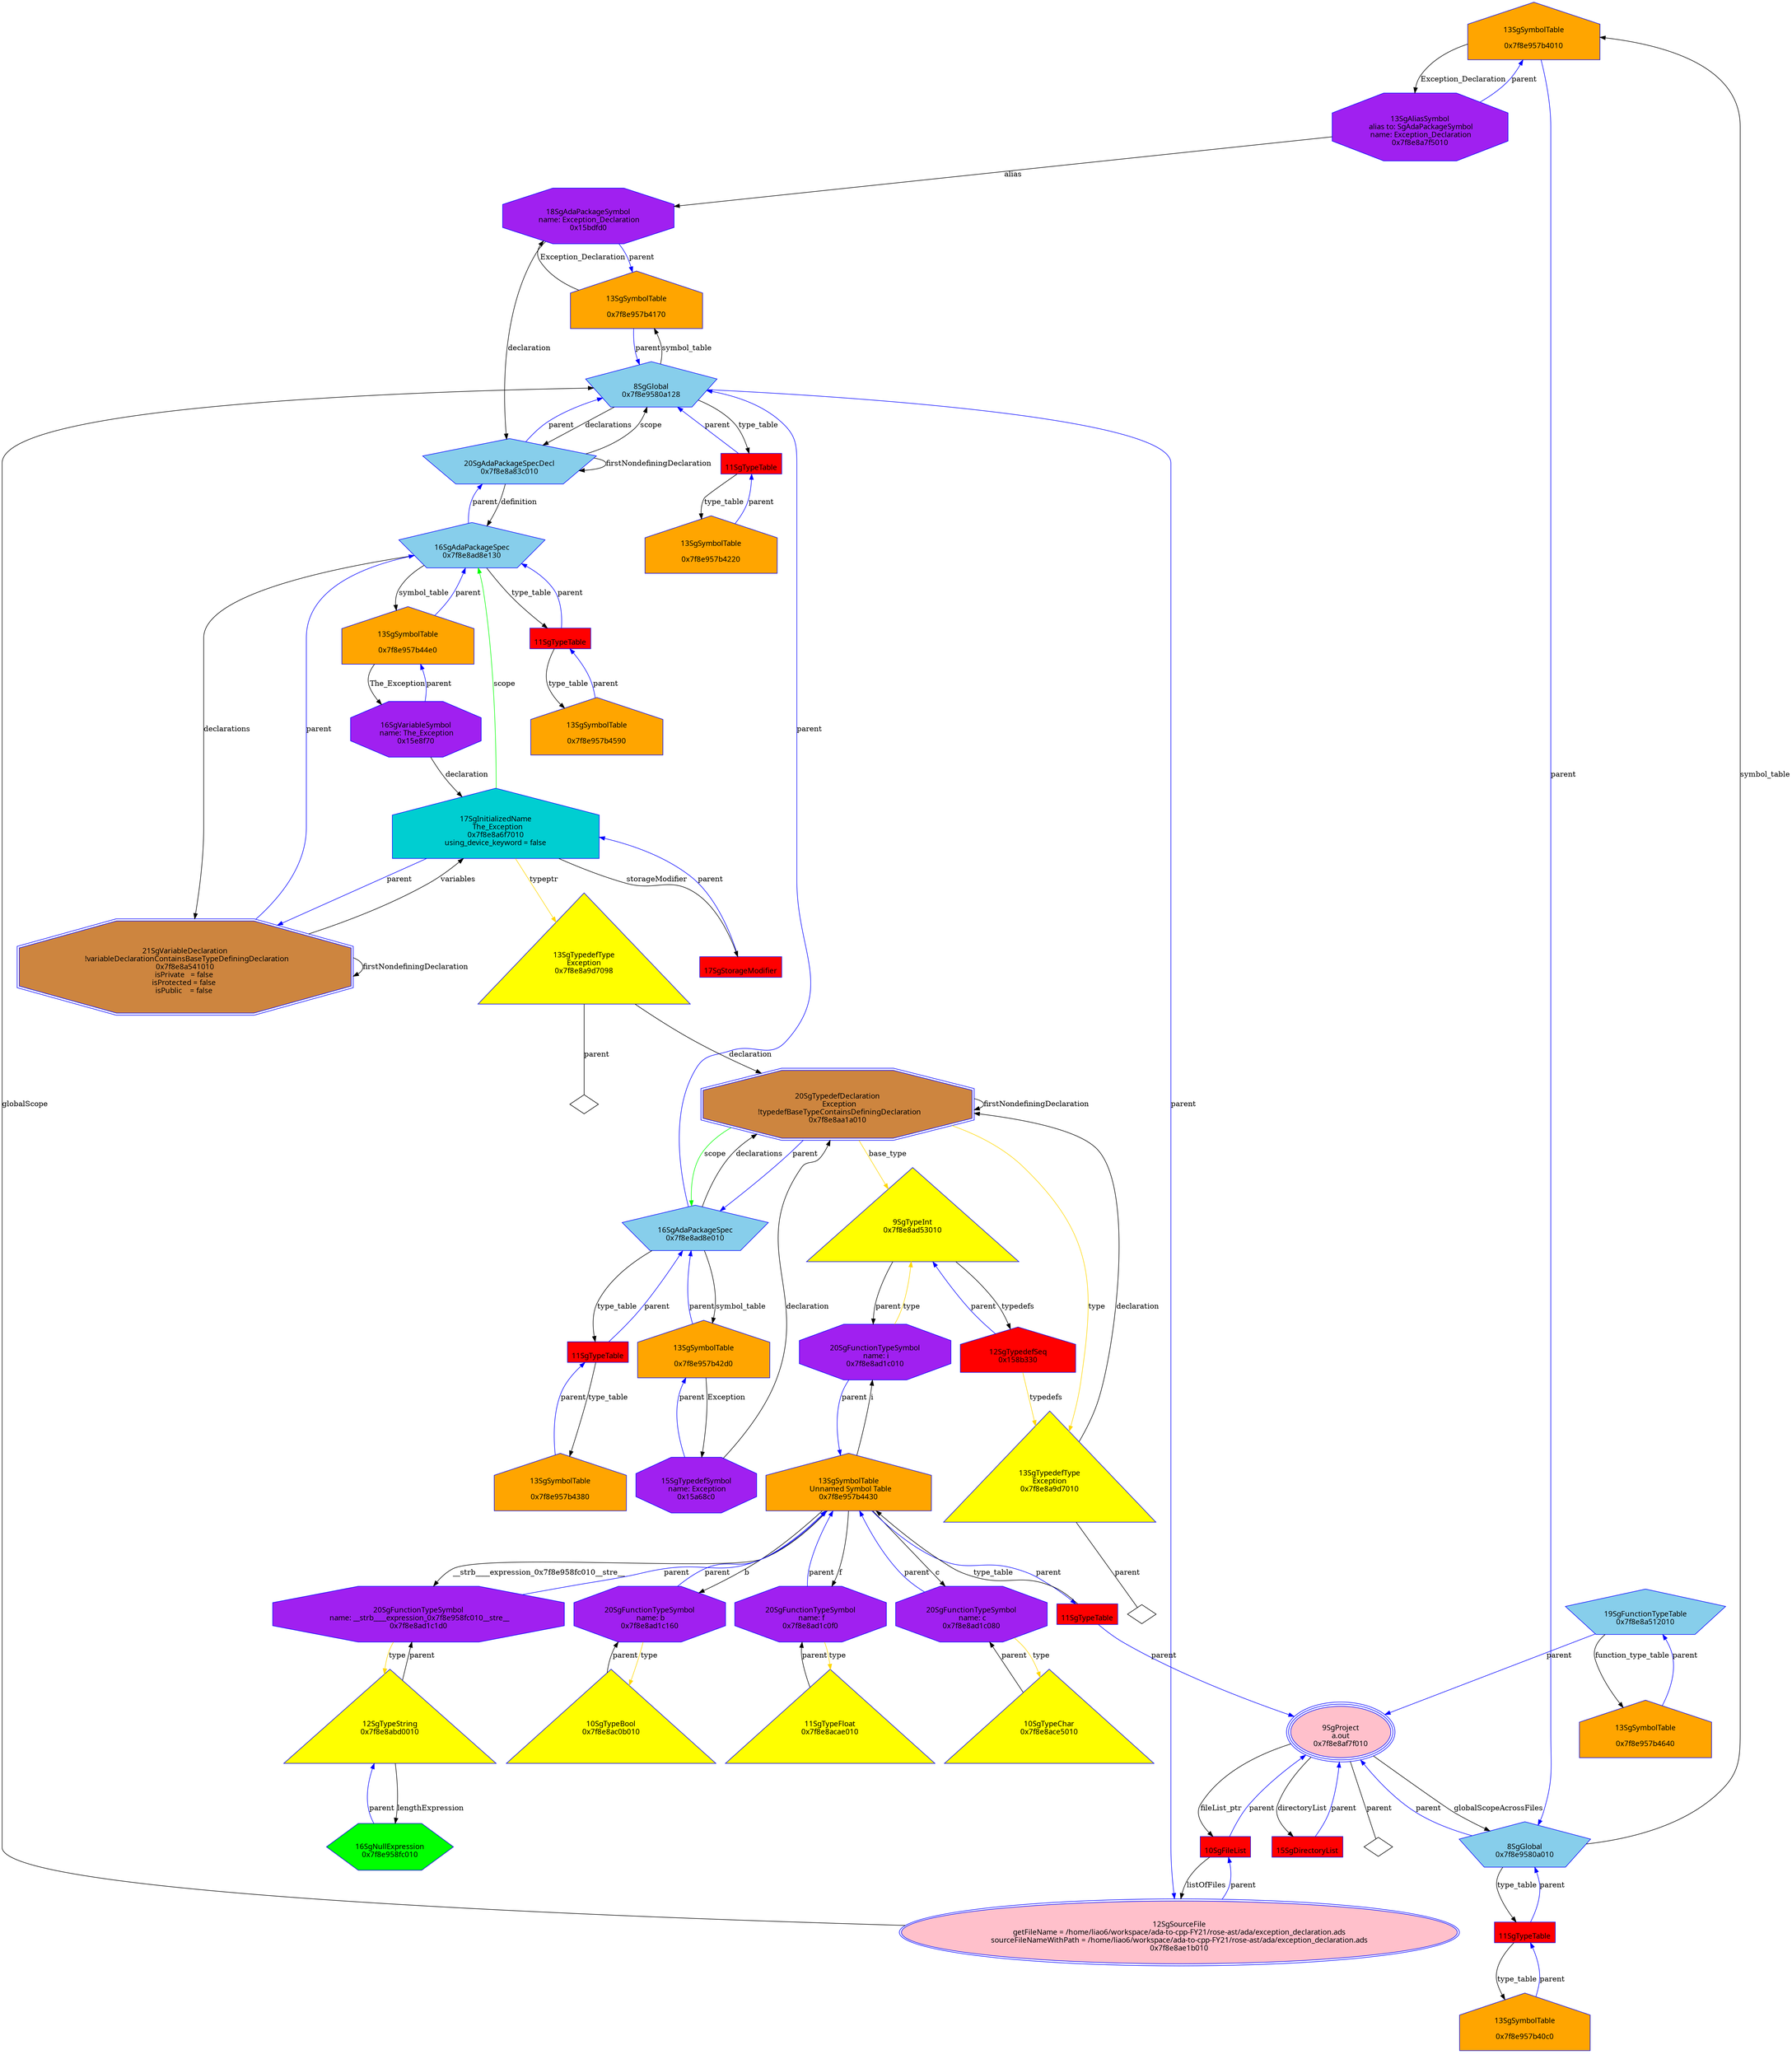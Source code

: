 digraph "Gexception_declaration.ads.dot" {
"0x7f8e957b4010"[label="\n13SgSymbolTable\n  \n  0x7f8e957b4010  " shape=house,regular=0,URL="\N",tooltip="more info at \N",sides=5,peripheries=1,color="blue",fillcolor=orange,fontname="7x13bold",fontcolor=black,style=filled];
"0x7f8e957b4010" -> "0x7f8e8a7f5010"[label="Exception_Declaration" dir=forward ];
"0x7f8e957b4010" -> "0x7f8e9580a010"[label="parent" color="blue" dir=forward ];
"0x7f8e957b40c0"[label="\n13SgSymbolTable\n  \n  0x7f8e957b40c0  " shape=house,regular=0,URL="\N",tooltip="more info at \N",sides=5,peripheries=1,color="blue",fillcolor=orange,fontname="7x13bold",fontcolor=black,style=filled];
"0x7f8e957b40c0" -> "0x14e8a20"[label="parent" color="blue" dir=forward ];
"0x7f8e957b4170"[label="\n13SgSymbolTable\n  \n  0x7f8e957b4170  " shape=house,regular=0,URL="\N",tooltip="more info at \N",sides=5,peripheries=1,color="blue",fillcolor=orange,fontname="7x13bold",fontcolor=black,style=filled];
"0x7f8e957b4170" -> "0x15bdfd0"[label="Exception_Declaration" dir=forward ];
"0x7f8e957b4170" -> "0x7f8e9580a128"[label="parent" color="blue" dir=forward ];
"0x7f8e957b4220"[label="\n13SgSymbolTable\n  \n  0x7f8e957b4220  " shape=house,regular=0,URL="\N",tooltip="more info at \N",sides=5,peripheries=1,color="blue",fillcolor=orange,fontname="7x13bold",fontcolor=black,style=filled];
"0x7f8e957b4220" -> "0x14e8a48"[label="parent" color="blue" dir=forward ];
"0x7f8e957b42d0"[label="\n13SgSymbolTable\n  \n  0x7f8e957b42d0  " shape=house,regular=0,URL="\N",tooltip="more info at \N",sides=5,peripheries=1,color="blue",fillcolor=orange,fontname="7x13bold",fontcolor=black,style=filled];
"0x7f8e957b42d0" -> "0x15a68c0"[label="Exception" dir=forward ];
"0x7f8e957b42d0" -> "0x7f8e8ad8e010"[label="parent" color="blue" dir=forward ];
"0x7f8e957b4380"[label="\n13SgSymbolTable\n  \n  0x7f8e957b4380  " shape=house,regular=0,URL="\N",tooltip="more info at \N",sides=5,peripheries=1,color="blue",fillcolor=orange,fontname="7x13bold",fontcolor=black,style=filled];
"0x7f8e957b4380" -> "0x14e8a70"[label="parent" color="blue" dir=forward ];
"0x7f8e957b4430"[label="\n13SgSymbolTable\n  Unnamed Symbol Table\n  0x7f8e957b4430  " shape=house,regular=0,URL="\N",tooltip="more info at \N",sides=5,peripheries=1,color="blue",fillcolor=orange,fontname="7x13bold",fontcolor=black,style=filled];
"0x7f8e957b4430" -> "0x7f8e8ad1c1d0"[label="__strb____expression_0x7f8e958fc010__stre__" dir=forward ];
"0x7f8e957b4430" -> "0x7f8e8ad1c160"[label="b" dir=forward ];
"0x7f8e957b4430" -> "0x7f8e8ad1c0f0"[label="f" dir=forward ];
"0x7f8e957b4430" -> "0x7f8e8ad1c080"[label="c" dir=forward ];
"0x7f8e957b4430" -> "0x7f8e8ad1c010"[label="i" dir=forward ];
"0x7f8e957b4430" -> "0x14e8a98"[label="parent" color="blue" dir=forward ];
"0x7f8e957b44e0"[label="\n13SgSymbolTable\n  \n  0x7f8e957b44e0  " shape=house,regular=0,URL="\N",tooltip="more info at \N",sides=5,peripheries=1,color="blue",fillcolor=orange,fontname="7x13bold",fontcolor=black,style=filled];
"0x7f8e957b44e0" -> "0x15e8f70"[label="The_Exception" dir=forward ];
"0x7f8e957b44e0" -> "0x7f8e8ad8e130"[label="parent" color="blue" dir=forward ];
"0x7f8e957b4590"[label="\n13SgSymbolTable\n  \n  0x7f8e957b4590  " shape=house,regular=0,URL="\N",tooltip="more info at \N",sides=5,peripheries=1,color="blue",fillcolor=orange,fontname="7x13bold",fontcolor=black,style=filled];
"0x7f8e957b4590" -> "0x14e8ac0"[label="parent" color="blue" dir=forward ];
"0x7f8e957b4640"[label="\n13SgSymbolTable\n  \n  0x7f8e957b4640  " shape=house,regular=0,URL="\N",tooltip="more info at \N",sides=5,peripheries=1,color="blue",fillcolor=orange,fontname="7x13bold",fontcolor=black,style=filled];
"0x7f8e957b4640" -> "0x7f8e8a512010"[label="parent" color="blue" dir=forward ];
"0x15d56e0"[label="\n17SgStorageModifier" shape=polygon,regular=0,URL="\N",tooltip="more info at \N",sides=4,peripheries=1,color="blue",fillcolor=red,fontname="7x13bold",fontcolor=black,style=filled];
"0x15d56e0" -> "0x7f8e8a6f7010"[label="parent" color="blue" dir=forward ];
"0x7f8e8ae1b010"[label="\n12SgSourceFile\n  getFileName = /home/liao6/workspace/ada-to-cpp-FY21/rose-ast/ada/exception_declaration.ads  \n  sourceFileNameWithPath = /home/liao6/workspace/ada-to-cpp-FY21/rose-ast/ada/exception_declaration.ads  \n  0x7f8e8ae1b010  " shape=ellipse,regular=0,URL="\N",tooltip="more info at \N",sides=5,peripheries=2,color="blue",fillcolor=pink,fontname="7x13bold",fontcolor=black,style=filled];
"0x7f8e8ae1b010" -> "0x7f8e9580a128"[label="globalScope" dir=forward ];
"0x7f8e8ae1b010" -> "0x14adfc0"[label="parent" color="blue" dir=forward ];
"0x14adfc0"[label="\n10SgFileList" shape=polygon,regular=0,URL="\N",tooltip="more info at \N",sides=4,peripheries=1,color="blue",fillcolor=red,fontname="7x13bold",fontcolor=black,style=filled];
"0x14adfc0" -> "0x7f8e8ae1b010"[label="listOfFiles" dir=forward ];
"0x14adfc0" -> "0x7f8e8af7f010"[label="parent" color="blue" dir=forward ];
"0x14cd3d0"[label="\n15SgDirectoryList" shape=polygon,regular=0,URL="\N",tooltip="more info at \N",sides=4,peripheries=1,color="blue",fillcolor=red,fontname="7x13bold",fontcolor=black,style=filled];
"0x14cd3d0" -> "0x7f8e8af7f010"[label="parent" color="blue" dir=forward ];
"0x7f8e8af7f010"[label="\n9SgProject\n  a.out  \n  0x7f8e8af7f010  " shape=ellipse,regular=0,URL="\N",tooltip="more info at \N",sides=5,peripheries=3,color="blue",fillcolor=pink,fontname="7x13bold",fontcolor=black,style=filled];
"0x7f8e8af7f010" -> "0x14adfc0"[label="fileList_ptr" dir=forward ];
"0x7f8e8af7f010" -> "0x14cd3d0"[label="directoryList" dir=forward ];
"0x7f8e8af7f010" -> "0x7f8e9580a010"[label="globalScopeAcrossFiles" dir=forward ];
"0x7f8e8af7f010" -> "0x7f8e8af7f010__parent__null"[label="parent" dir=none ];
"0x7f8e8af7f010__parent__null"[label="" shape=diamond ];
"0x158b330"[label="\n12SgTypedefSeq\n  0x158b330  " shape=house,regular=0,URL="\N",tooltip="more info at \N",sides=5,peripheries=1,color="blue",fillcolor=red,fontname="7x13bold",fontcolor=black,style=filled];
"0x158b330" -> "0x7f8e8a9d7010"[label="typedefs" color="gold1" dir=forward ];
"0x158b330" -> "0x7f8e8ad53010"[label="parent" color="blue" dir=forward ];
"0x14e8a20"[label="\n11SgTypeTable" shape=polygon,regular=0,URL="\N",tooltip="more info at \N",sides=4,peripheries=1,color="blue",fillcolor=red,fontname="7x13bold",fontcolor=black,style=filled];
"0x14e8a20" -> "0x7f8e957b40c0"[label="type_table" dir=forward ];
"0x14e8a20" -> "0x7f8e9580a010"[label="parent" color="blue" dir=forward ];
"0x14e8a48"[label="\n11SgTypeTable" shape=polygon,regular=0,URL="\N",tooltip="more info at \N",sides=4,peripheries=1,color="blue",fillcolor=red,fontname="7x13bold",fontcolor=black,style=filled];
"0x14e8a48" -> "0x7f8e957b4220"[label="type_table" dir=forward ];
"0x14e8a48" -> "0x7f8e9580a128"[label="parent" color="blue" dir=forward ];
"0x14e8a70"[label="\n11SgTypeTable" shape=polygon,regular=0,URL="\N",tooltip="more info at \N",sides=4,peripheries=1,color="blue",fillcolor=red,fontname="7x13bold",fontcolor=black,style=filled];
"0x14e8a70" -> "0x7f8e957b4380"[label="type_table" dir=forward ];
"0x14e8a70" -> "0x7f8e8ad8e010"[label="parent" color="blue" dir=forward ];
"0x14e8a98"[label="\n11SgTypeTable" shape=polygon,regular=0,URL="\N",tooltip="more info at \N",sides=4,peripheries=1,color="blue",fillcolor=red,fontname="7x13bold",fontcolor=black,style=filled];
"0x14e8a98" -> "0x7f8e957b4430"[label="type_table" dir=forward ];
"0x14e8a98" -> "0x7f8e8af7f010"[label="parent" color="blue" dir=forward ];
"0x14e8ac0"[label="\n11SgTypeTable" shape=polygon,regular=0,URL="\N",tooltip="more info at \N",sides=4,peripheries=1,color="blue",fillcolor=red,fontname="7x13bold",fontcolor=black,style=filled];
"0x14e8ac0" -> "0x7f8e957b4590"[label="type_table" dir=forward ];
"0x14e8ac0" -> "0x7f8e8ad8e130"[label="parent" color="blue" dir=forward ];
"0x7f8e8ace5010"[label="\n10SgTypeChar\n  0x7f8e8ace5010  \n   \n   " shape=polygon,regular=0,URL="\N",tooltip="more info at \N",sides=3,peripheries=1,color="blue",fillcolor=yellow,fontname="7x13bold",fontcolor=black,style=filled];
"0x7f8e8ace5010" -> "0x7f8e8ad1c080"[label="parent" dir=forward ];
"0x7f8e8ad53010"[label="\n9SgTypeInt\n  0x7f8e8ad53010  \n   \n   " shape=polygon,regular=0,URL="\N",tooltip="more info at \N",sides=3,peripheries=1,color="blue",fillcolor=yellow,fontname="7x13bold",fontcolor=black,style=filled];
"0x7f8e8ad53010" -> "0x158b330"[label="typedefs" dir=forward ];
"0x7f8e8ad53010" -> "0x7f8e8ad1c010"[label="parent" dir=forward ];
"0x7f8e8acae010"[label="\n11SgTypeFloat\n  0x7f8e8acae010  \n   \n   " shape=polygon,regular=0,URL="\N",tooltip="more info at \N",sides=3,peripheries=1,color="blue",fillcolor=yellow,fontname="7x13bold",fontcolor=black,style=filled];
"0x7f8e8acae010" -> "0x7f8e8ad1c0f0"[label="parent" dir=forward ];
"0x7f8e8abd0010"[label="\n12SgTypeString\n  0x7f8e8abd0010  \n   \n   " shape=polygon,regular=0,URL="\N",tooltip="more info at \N",sides=3,peripheries=1,color="blue",fillcolor=yellow,fontname="7x13bold",fontcolor=black,style=filled];
"0x7f8e8abd0010" -> "0x7f8e958fc010"[label="lengthExpression" dir=forward ];
"0x7f8e8abd0010" -> "0x7f8e8ad1c1d0"[label="parent" dir=forward ];
"0x7f8e8ac0b010"[label="\n10SgTypeBool\n  0x7f8e8ac0b010  \n   \n   " shape=polygon,regular=0,URL="\N",tooltip="more info at \N",sides=3,peripheries=1,color="blue",fillcolor=yellow,fontname="7x13bold",fontcolor=black,style=filled];
"0x7f8e8ac0b010" -> "0x7f8e8ad1c160"[label="parent" dir=forward ];
"0x7f8e8a9d7010"[label="\n13SgTypedefType\nException\n  0x7f8e8a9d7010  \n   \n   " shape=polygon,regular=0,URL="\N",tooltip="more info at \N",sides=3,peripheries=1,color="blue",fillcolor=yellow,fontname="7x13bold",fontcolor=black,style=filled];
"0x7f8e8a9d7010" -> "0x7f8e8aa1a010"[label="declaration" dir=forward ];
"0x7f8e8a9d7010" -> "0x7f8e8a9d7010__parent__null"[label="parent" dir=none ];
"0x7f8e8a9d7010__parent__null"[label="" shape=diamond ];
"0x7f8e8a9d7098"[label="\n13SgTypedefType\nException\n  0x7f8e8a9d7098  \n   \n   " shape=polygon,regular=0,URL="\N",tooltip="more info at \N",sides=3,peripheries=1,color="blue",fillcolor=yellow,fontname="7x13bold",fontcolor=black,style=filled];
"0x7f8e8a9d7098" -> "0x7f8e8aa1a010"[label="declaration" dir=forward ];
"0x7f8e8a9d7098" -> "0x7f8e8a9d7098__parent__null"[label="parent" dir=none ];
"0x7f8e8a9d7098__parent__null"[label="" shape=diamond ];
"0x7f8e9580a010"[label="\n8SgGlobal\n  0x7f8e9580a010  " shape=polygon,regular=0,URL="\N",tooltip="more info at \N",sides=5,peripheries=1,color="blue",fillcolor=skyblue,fontname="7x13bold",fontcolor=black,style=filled];
"0x7f8e9580a010" -> "0x7f8e957b4010"[label="symbol_table" dir=forward ];
"0x7f8e9580a010" -> "0x14e8a20"[label="type_table" dir=forward ];
"0x7f8e9580a010" -> "0x7f8e8af7f010"[label="parent" color="blue" dir=forward ];
"0x7f8e9580a128"[label="\n8SgGlobal\n  0x7f8e9580a128  " shape=polygon,regular=0,URL="\N",tooltip="more info at \N",sides=5,peripheries=1,color="blue",fillcolor=skyblue,fontname="7x13bold",fontcolor=black,style=filled];
"0x7f8e9580a128" -> "0x7f8e8a83c010"[label="declarations" dir=forward ];
"0x7f8e9580a128" -> "0x7f8e957b4170"[label="symbol_table" dir=forward ];
"0x7f8e9580a128" -> "0x14e8a48"[label="type_table" dir=forward ];
"0x7f8e9580a128" -> "0x7f8e8ae1b010"[label="parent" color="blue" dir=forward ];
"0x7f8e8a512010"[label="\n19SgFunctionTypeTable\n  0x7f8e8a512010  " shape=polygon,regular=0,URL="\N",tooltip="more info at \N",sides=5,peripheries=1,color="blue",fillcolor=skyblue,fontname="7x13bold",fontcolor=black,style=filled];
"0x7f8e8a512010" -> "0x7f8e957b4640"[label="function_type_table" dir=forward ];
"0x7f8e8a512010" -> "0x7f8e8af7f010"[label="parent" color="blue" dir=forward ];
"0x7f8e8aa1a010"[label="\n20SgTypedefDeclaration\n  Exception\n  !typedefBaseTypeContainsDefiningDeclaration\n  0x7f8e8aa1a010  " shape=polygon,regular=0,URL="\N",tooltip="more info at \N",sides=8,peripheries=2,color="blue",fillcolor=peru,fontname="7x13bold",fontcolor=black,style=filled];
"0x7f8e8aa1a010" -> "0x7f8e8ad53010"[label="base_type" color="gold1" dir=forward ];
"0x7f8e8aa1a010" -> "0x7f8e8a9d7010"[label="type" color="gold1" dir=forward ];
"0x7f8e8aa1a010" -> "0x7f8e8ad8e010"[label="scope" color="green" dir=forward ];
"0x7f8e8aa1a010" -> "0x7f8e8aa1a010"[label="firstNondefiningDeclaration" dir=forward ];
"0x7f8e8aa1a010" -> "0x7f8e8ad8e010"[label="parent" color="blue" dir=forward ];
"0x7f8e8a541010"[label="\n21SgVariableDeclaration\n  !variableDeclarationContainsBaseTypeDefiningDeclaration\n  0x7f8e8a541010  \n isPrivate   = false  \n isProtected = false  \n isPublic    = false  " shape=polygon,regular=0,URL="\N",tooltip="more info at \N",sides=8,peripheries=2,color="blue",fillcolor=peru,fontname="7x13bold",fontcolor=black,style=filled];
"0x7f8e8a541010" -> "0x7f8e8a6f7010"[label="variables" dir=forward ];
"0x7f8e8a541010" -> "0x7f8e8a541010"[label="firstNondefiningDeclaration" dir=forward ];
"0x7f8e8a541010" -> "0x7f8e8ad8e130"[label="parent" color="blue" dir=forward ];
"0x7f8e8ad8e010"[label="\n16SgAdaPackageSpec\n  0x7f8e8ad8e010  " shape=polygon,regular=0,URL="\N",tooltip="more info at \N",sides=5,peripheries=1,color="blue",fillcolor=skyblue,fontname="7x13bold",fontcolor=black,style=filled];
"0x7f8e8ad8e010" -> "0x7f8e8aa1a010"[label="declarations" dir=forward ];
"0x7f8e8ad8e010" -> "0x7f8e957b42d0"[label="symbol_table" dir=forward ];
"0x7f8e8ad8e010" -> "0x14e8a70"[label="type_table" dir=forward ];
"0x7f8e8ad8e010" -> "0x7f8e9580a128"[label="parent" color="blue" dir=forward ];
"0x7f8e8ad8e130"[label="\n16SgAdaPackageSpec\n  0x7f8e8ad8e130  " shape=polygon,regular=0,URL="\N",tooltip="more info at \N",sides=5,peripheries=1,color="blue",fillcolor=skyblue,fontname="7x13bold",fontcolor=black,style=filled];
"0x7f8e8ad8e130" -> "0x7f8e8a541010"[label="declarations" dir=forward ];
"0x7f8e8ad8e130" -> "0x7f8e957b44e0"[label="symbol_table" dir=forward ];
"0x7f8e8ad8e130" -> "0x14e8ac0"[label="type_table" dir=forward ];
"0x7f8e8ad8e130" -> "0x7f8e8a83c010"[label="parent" color="blue" dir=forward ];
"0x7f8e8a83c010"[label="\n20SgAdaPackageSpecDecl\n  0x7f8e8a83c010  " shape=polygon,regular=0,URL="\N",tooltip="more info at \N",sides=5,peripheries=1,color="blue",fillcolor=skyblue,fontname="7x13bold",fontcolor=black,style=filled];
"0x7f8e8a83c010" -> "0x7f8e8ad8e130"[label="definition" dir=forward ];
"0x7f8e8a83c010" -> "0x7f8e9580a128"[label="scope" dir=forward ];
"0x7f8e8a83c010" -> "0x7f8e8a83c010"[label="firstNondefiningDeclaration" dir=forward ];
"0x7f8e8a83c010" -> "0x7f8e9580a128"[label="parent" color="blue" dir=forward ];
"0x7f8e958fc010"[label="\n16SgNullExpression\n  0x7f8e958fc010  " shape=polygon,regular=0,URL="\N",tooltip="more info at \N",sides=6,peripheries=1,color="blue",fillcolor=green,fontname="7x13bold",fontcolor=black,style=filled];
"0x7f8e958fc010" -> "0x7f8e8abd0010"[label="parent" color="blue" dir=forward ];
"0x15e8f70"[label="\n16SgVariableSymbol\n name: The_Exception\n  0x15e8f70  " shape=polygon,regular=0,URL="\N",tooltip="more info at \N",sides=8,peripheries=1,color="blue",fillcolor=purple,fontname="7x13bold",fontcolor=black,style=filled];
"0x15e8f70" -> "0x7f8e8a6f7010"[label="declaration" dir=forward ];
"0x15e8f70" -> "0x7f8e957b44e0"[label="parent" color="blue" dir=forward ];
"0x7f8e8ad1c010"[label="\n20SgFunctionTypeSymbol\n name: i\n  0x7f8e8ad1c010  " shape=polygon,regular=0,URL="\N",tooltip="more info at \N",sides=8,peripheries=1,color="blue",fillcolor=purple,fontname="7x13bold",fontcolor=black,style=filled];
"0x7f8e8ad1c010" -> "0x7f8e8ad53010"[label="type" color="gold1" dir=forward ];
"0x7f8e8ad1c010" -> "0x7f8e957b4430"[label="parent" color="blue" dir=forward ];
"0x7f8e8ad1c080"[label="\n20SgFunctionTypeSymbol\n name: c\n  0x7f8e8ad1c080  " shape=polygon,regular=0,URL="\N",tooltip="more info at \N",sides=8,peripheries=1,color="blue",fillcolor=purple,fontname="7x13bold",fontcolor=black,style=filled];
"0x7f8e8ad1c080" -> "0x7f8e8ace5010"[label="type" color="gold1" dir=forward ];
"0x7f8e8ad1c080" -> "0x7f8e957b4430"[label="parent" color="blue" dir=forward ];
"0x7f8e8ad1c0f0"[label="\n20SgFunctionTypeSymbol\n name: f\n  0x7f8e8ad1c0f0  " shape=polygon,regular=0,URL="\N",tooltip="more info at \N",sides=8,peripheries=1,color="blue",fillcolor=purple,fontname="7x13bold",fontcolor=black,style=filled];
"0x7f8e8ad1c0f0" -> "0x7f8e8acae010"[label="type" color="gold1" dir=forward ];
"0x7f8e8ad1c0f0" -> "0x7f8e957b4430"[label="parent" color="blue" dir=forward ];
"0x7f8e8ad1c160"[label="\n20SgFunctionTypeSymbol\n name: b\n  0x7f8e8ad1c160  " shape=polygon,regular=0,URL="\N",tooltip="more info at \N",sides=8,peripheries=1,color="blue",fillcolor=purple,fontname="7x13bold",fontcolor=black,style=filled];
"0x7f8e8ad1c160" -> "0x7f8e8ac0b010"[label="type" color="gold1" dir=forward ];
"0x7f8e8ad1c160" -> "0x7f8e957b4430"[label="parent" color="blue" dir=forward ];
"0x7f8e8ad1c1d0"[label="\n20SgFunctionTypeSymbol\n name: __strb____expression_0x7f8e958fc010__stre__\n  0x7f8e8ad1c1d0  " shape=polygon,regular=0,URL="\N",tooltip="more info at \N",sides=8,peripheries=1,color="blue",fillcolor=purple,fontname="7x13bold",fontcolor=black,style=filled];
"0x7f8e8ad1c1d0" -> "0x7f8e8abd0010"[label="type" color="gold1" dir=forward ];
"0x7f8e8ad1c1d0" -> "0x7f8e957b4430"[label="parent" color="blue" dir=forward ];
"0x15a68c0"[label="\n15SgTypedefSymbol\n name: Exception\n  0x15a68c0  " shape=polygon,regular=0,URL="\N",tooltip="more info at \N",sides=8,peripheries=1,color="blue",fillcolor=purple,fontname="7x13bold",fontcolor=black,style=filled];
"0x15a68c0" -> "0x7f8e8aa1a010"[label="declaration" dir=forward ];
"0x15a68c0" -> "0x7f8e957b42d0"[label="parent" color="blue" dir=forward ];
"0x7f8e8a7f5010"[label="\n13SgAliasSymbol\n alias to: SgAdaPackageSymbol\n name: Exception_Declaration\n  0x7f8e8a7f5010  " shape=polygon,regular=0,URL="\N",tooltip="more info at \N",sides=8,peripheries=1,color="blue",fillcolor=purple,fontname="7x13bold",fontcolor=black,style=filled];
"0x7f8e8a7f5010" -> "0x15bdfd0"[label="alias" dir=forward ];
"0x7f8e8a7f5010" -> "0x7f8e957b4010"[label="parent" color="blue" dir=forward ];
"0x15bdfd0"[label="\n18SgAdaPackageSymbol\n name: Exception_Declaration\n  0x15bdfd0  " shape=polygon,regular=0,URL="\N",tooltip="more info at \N",sides=8,peripheries=1,color="blue",fillcolor=purple,fontname="7x13bold",fontcolor=black,style=filled];
"0x15bdfd0" -> "0x7f8e8a83c010"[label="declaration" dir=forward ];
"0x15bdfd0" -> "0x7f8e957b4170"[label="parent" color="blue" dir=forward ];
"0x7f8e8a6f7010"[label="\n17SgInitializedName\n  The_Exception\n  0x7f8e8a6f7010  \n  using_device_keyword = false  " shape=house,regular=0,URL="\N",tooltip="more info at \N",sides=5,peripheries=1,color="blue",fillcolor=darkturquoise,fontname="7x13bold",fontcolor=black,style=filled];
"0x7f8e8a6f7010" -> "0x7f8e8a9d7098"[label="typeptr" color="gold1" dir=forward ];
"0x7f8e8a6f7010" -> "0x15d56e0"[label="storageModifier" dir=forward ];
"0x7f8e8a6f7010" -> "0x7f8e8ad8e130"[label="scope" color="green" dir=forward ];
"0x7f8e8a6f7010" -> "0x7f8e8a541010"[label="parent" color="blue" dir=forward ];
}
